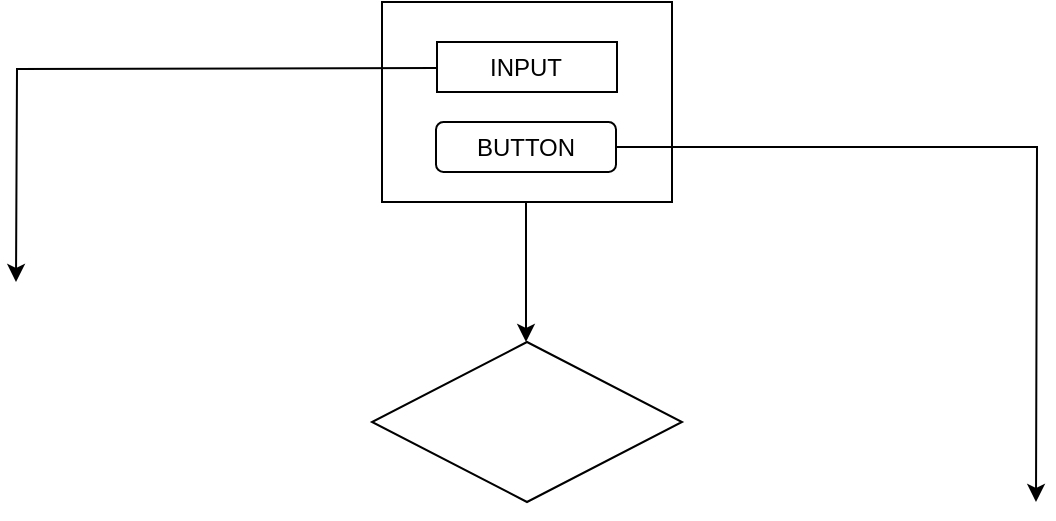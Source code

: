 <mxfile version="20.2.7" type="github">
  <diagram id="fkI27BCx65XfH14AguSb" name="Page-1">
    <mxGraphModel dx="1231" dy="716" grid="1" gridSize="10" guides="1" tooltips="1" connect="1" arrows="1" fold="1" page="1" pageScale="1" pageWidth="850" pageHeight="1100" math="0" shadow="0">
      <root>
        <mxCell id="0" />
        <mxCell id="1" parent="0" />
        <mxCell id="9keD4x1VoJouxZTJr_dY-1" value="" style="rhombus;whiteSpace=wrap;html=1;" parent="1" vertex="1">
          <mxGeometry x="348" y="240" width="155" height="80" as="geometry" />
        </mxCell>
        <mxCell id="N9uXJ3iaXQ5TV3AETxnt-2" value="" style="endArrow=classic;html=1;rounded=0;" edge="1" parent="1">
          <mxGeometry width="50" height="50" relative="1" as="geometry">
            <mxPoint x="425" y="170" as="sourcePoint" />
            <mxPoint x="425" y="240" as="targetPoint" />
          </mxGeometry>
        </mxCell>
        <mxCell id="N9uXJ3iaXQ5TV3AETxnt-3" value="" style="rounded=0;whiteSpace=wrap;html=1;" vertex="1" parent="1">
          <mxGeometry x="353" y="70" width="145" height="100" as="geometry" />
        </mxCell>
        <mxCell id="N9uXJ3iaXQ5TV3AETxnt-10" style="edgeStyle=orthogonalEdgeStyle;rounded=0;orthogonalLoop=1;jettySize=auto;html=1;exitX=1;exitY=0.5;exitDx=0;exitDy=0;" edge="1" parent="1" source="N9uXJ3iaXQ5TV3AETxnt-5">
          <mxGeometry relative="1" as="geometry">
            <mxPoint x="680" y="320" as="targetPoint" />
          </mxGeometry>
        </mxCell>
        <mxCell id="N9uXJ3iaXQ5TV3AETxnt-5" value="" style="rounded=1;whiteSpace=wrap;html=1;" vertex="1" parent="1">
          <mxGeometry x="380" y="130" width="90" height="25" as="geometry" />
        </mxCell>
        <mxCell id="N9uXJ3iaXQ5TV3AETxnt-4" value="" style="rounded=0;whiteSpace=wrap;html=1;" vertex="1" parent="1">
          <mxGeometry x="380.5" y="90" width="90" height="25" as="geometry" />
        </mxCell>
        <mxCell id="N9uXJ3iaXQ5TV3AETxnt-11" style="edgeStyle=orthogonalEdgeStyle;rounded=0;orthogonalLoop=1;jettySize=auto;html=1;" edge="1" parent="1">
          <mxGeometry relative="1" as="geometry">
            <mxPoint x="170" y="210" as="targetPoint" />
            <mxPoint x="380" y="103" as="sourcePoint" />
          </mxGeometry>
        </mxCell>
        <mxCell id="N9uXJ3iaXQ5TV3AETxnt-1" value="INPUT" style="text;html=1;strokeColor=none;fillColor=none;align=center;verticalAlign=middle;whiteSpace=wrap;rounded=0;" vertex="1" parent="1">
          <mxGeometry x="400" y="92.5" width="50" height="20" as="geometry" />
        </mxCell>
        <mxCell id="N9uXJ3iaXQ5TV3AETxnt-8" value="BUTTON" style="text;html=1;strokeColor=none;fillColor=none;align=center;verticalAlign=middle;whiteSpace=wrap;rounded=0;" vertex="1" parent="1">
          <mxGeometry x="395" y="132.5" width="60" height="20" as="geometry" />
        </mxCell>
      </root>
    </mxGraphModel>
  </diagram>
</mxfile>
